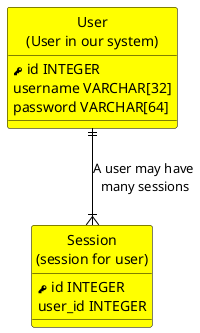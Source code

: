 {
  "sha1": "610t9v36wyfhsuf72xij33h2fe4ih06",
  "insertion": {
    "when": "2024-05-30T20:48:20.846Z",
    "url": "https://forum.plantuml.net/11176/class-headerbackgroundcolor-doesnt-roundcorner-defined",
    "user": "plantuml@gmail.com"
  }
}
@startuml

skinparam class {
    HeaderBackgroundColor red
    BackgroundColor yellow
    BorderColor Black
    ArrowColor Black
}

hide circle

class "User\n(User in our system)" as user {
    <size:12><&key></size> id INTEGER
    username VARCHAR[32]
    password VARCHAR[64]
}

class "Session\n(session for user)" as session {
    <size:12><&key></size> id INTEGER
    user_id INTEGER
}

user ||--|{ session : "A user may have\n many sessions"

@enduml
